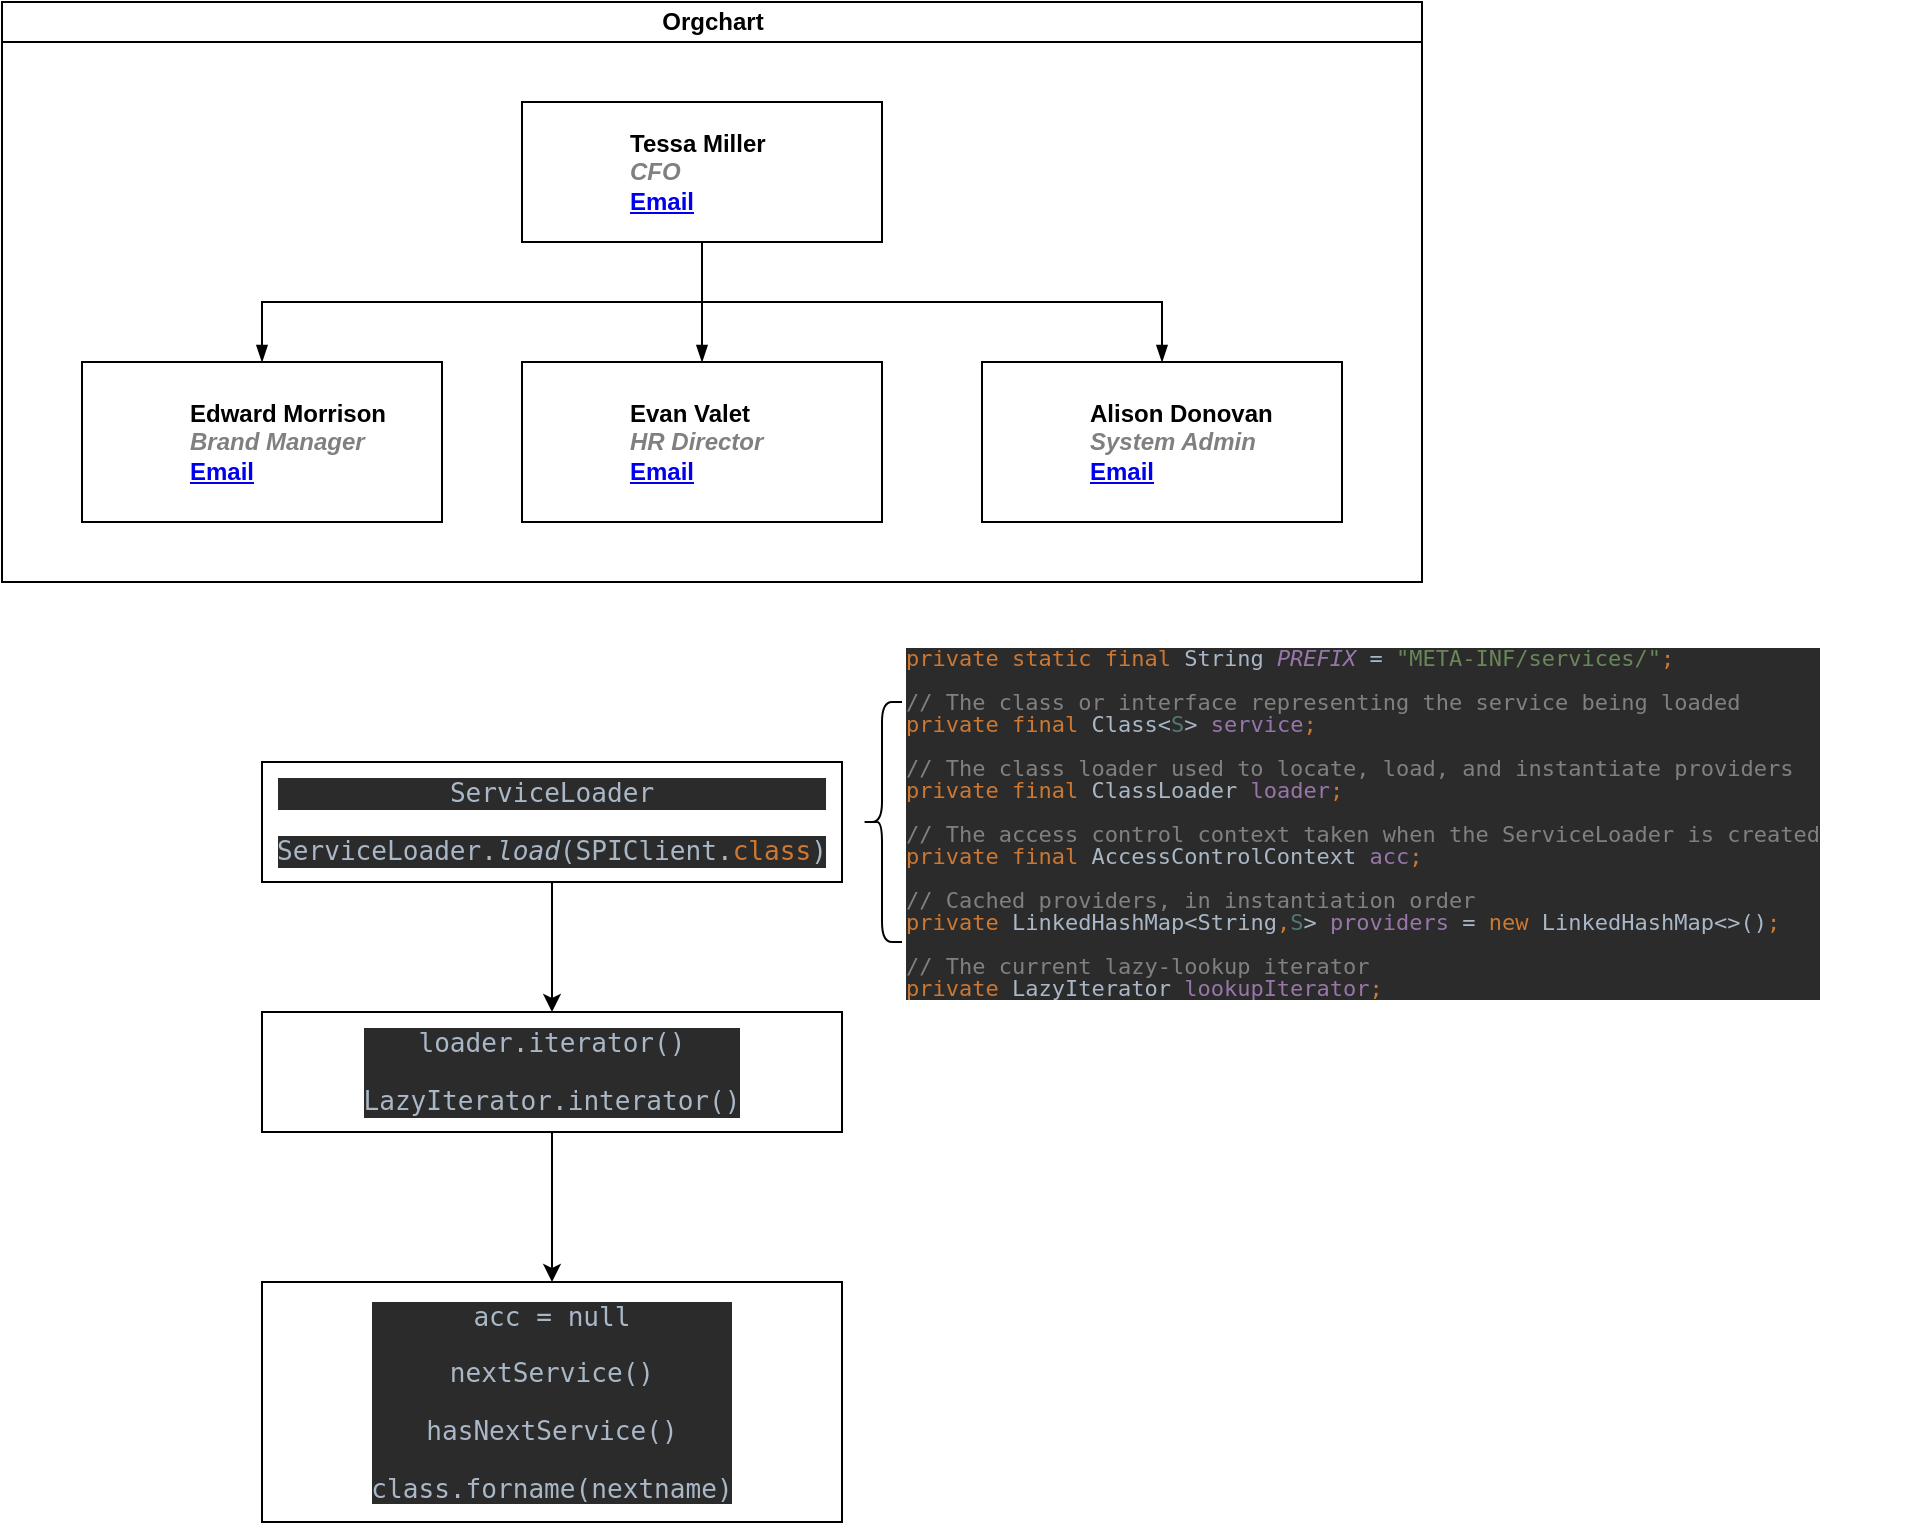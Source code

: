 <mxfile version="14.7.9" type="github">
  <diagram id="prtHgNgQTEPvFCAcTncT" name="Page-1">
    <mxGraphModel dx="2066" dy="1129" grid="1" gridSize="10" guides="1" tooltips="1" connect="1" arrows="1" fold="1" page="1" pageScale="1" pageWidth="827" pageHeight="1169" math="0" shadow="0">
      <root>
        <mxCell id="0" />
        <mxCell id="1" parent="0" />
        <mxCell id="dNxyNK7c78bLwvsdeMH5-11" value="Orgchart" style="swimlane;html=1;startSize=20;horizontal=1;containerType=tree;glass=0;" parent="1" vertex="1">
          <mxGeometry x="40" y="80" width="710" height="290" as="geometry" />
        </mxCell>
        <UserObject label="%name%&lt;br&gt;&lt;i style=&quot;color: gray&quot;&gt;%position%&lt;/i&gt;&lt;br&gt;&lt;a href=&quot;mailto:%email%&quot;&gt;Email&lt;/a&gt;" name="Tessa Miller" position="CFO" location="Office 1" email="me@example.com" placeholders="1" link="https://www.draw.io" id="dNxyNK7c78bLwvsdeMH5-12">
          <mxCell style="label;image=https://cdn3.iconfinder.com/data/icons/user-avatars-1/512/users-3-128.png;whiteSpace=wrap;html=1;rounded=0;glass=0;treeMoving=1;treeFolding=1;" parent="dNxyNK7c78bLwvsdeMH5-11" vertex="1">
            <mxGeometry x="260" y="50" width="180" height="70" as="geometry" />
          </mxCell>
        </UserObject>
        <mxCell id="dNxyNK7c78bLwvsdeMH5-13" value="" style="endArrow=blockThin;endFill=1;fontSize=11;edgeStyle=elbowEdgeStyle;elbow=vertical;rounded=0;" parent="dNxyNK7c78bLwvsdeMH5-11" source="dNxyNK7c78bLwvsdeMH5-12" target="dNxyNK7c78bLwvsdeMH5-14" edge="1">
          <mxGeometry relative="1" as="geometry" />
        </mxCell>
        <UserObject label="%name%&lt;br&gt;&lt;i style=&quot;color: gray&quot;&gt;%position%&lt;/i&gt;&lt;br&gt;&lt;a href=&quot;mailto:%email%&quot;&gt;Email&lt;/a&gt;" name="Edward Morrison" position="Brand Manager" location="Office 2" email="me@example.com" placeholders="1" link="https://www.draw.io" id="dNxyNK7c78bLwvsdeMH5-14">
          <mxCell style="label;image=https://cdn3.iconfinder.com/data/icons/user-avatars-1/512/users-10-3-128.png;whiteSpace=wrap;html=1;rounded=0;glass=0;treeFolding=1;treeMoving=1;" parent="dNxyNK7c78bLwvsdeMH5-11" vertex="1">
            <mxGeometry x="40" y="180" width="180" height="80" as="geometry" />
          </mxCell>
        </UserObject>
        <mxCell id="dNxyNK7c78bLwvsdeMH5-15" value="" style="endArrow=blockThin;endFill=1;fontSize=11;edgeStyle=elbowEdgeStyle;elbow=vertical;rounded=0;" parent="dNxyNK7c78bLwvsdeMH5-11" source="dNxyNK7c78bLwvsdeMH5-12" target="dNxyNK7c78bLwvsdeMH5-16" edge="1">
          <mxGeometry relative="1" as="geometry" />
        </mxCell>
        <UserObject label="%name%&lt;br&gt;&lt;i style=&quot;color: gray&quot;&gt;%position%&lt;/i&gt;&lt;br&gt;&lt;a href=&quot;mailto:%email%&quot;&gt;Email&lt;/a&gt;" name="Evan Valet" position="HR Director" location="Office 4" email="me@example.com" placeholders="1" link="https://www.draw.io" id="dNxyNK7c78bLwvsdeMH5-16">
          <mxCell style="label;image=https://cdn3.iconfinder.com/data/icons/user-avatars-1/512/users-9-2-128.png;whiteSpace=wrap;html=1;rounded=0;glass=0;treeFolding=1;treeMoving=1;" parent="dNxyNK7c78bLwvsdeMH5-11" vertex="1">
            <mxGeometry x="260" y="180" width="180" height="80" as="geometry" />
          </mxCell>
        </UserObject>
        <mxCell id="dNxyNK7c78bLwvsdeMH5-17" value="" style="endArrow=blockThin;endFill=1;fontSize=11;edgeStyle=elbowEdgeStyle;elbow=vertical;rounded=0;" parent="dNxyNK7c78bLwvsdeMH5-11" source="dNxyNK7c78bLwvsdeMH5-12" target="dNxyNK7c78bLwvsdeMH5-18" edge="1">
          <mxGeometry relative="1" as="geometry" />
        </mxCell>
        <UserObject label="%name%&lt;br&gt;&lt;i style=&quot;color: gray&quot;&gt;%position%&lt;/i&gt;&lt;br&gt;&lt;a href=&quot;mailto:%email%&quot;&gt;Email&lt;/a&gt;" name="Alison Donovan" position="System Admin" location="Office 3" email="me@example.com" placeholders="1" link="https://www.draw.io" id="dNxyNK7c78bLwvsdeMH5-18">
          <mxCell style="label;image=https://cdn3.iconfinder.com/data/icons/user-avatars-1/512/users-2-128.png;whiteSpace=wrap;html=1;rounded=0;glass=0;" parent="dNxyNK7c78bLwvsdeMH5-11" vertex="1">
            <mxGeometry x="490" y="180" width="180" height="80" as="geometry" />
          </mxCell>
        </UserObject>
        <mxCell id="3tNAwGUX28gLjgbRkF9K-8" style="edgeStyle=orthogonalEdgeStyle;rounded=0;orthogonalLoop=1;jettySize=auto;html=1;exitX=0.5;exitY=1;exitDx=0;exitDy=0;entryX=0.5;entryY=0;entryDx=0;entryDy=0;fontSize=11;" edge="1" parent="1" source="3tNAwGUX28gLjgbRkF9K-1" target="3tNAwGUX28gLjgbRkF9K-7">
          <mxGeometry relative="1" as="geometry" />
        </mxCell>
        <mxCell id="3tNAwGUX28gLjgbRkF9K-1" value="&lt;pre style=&quot;background-color: #2b2b2b ; color: #a9b7c6 ; font-family: &amp;#34;jetbrains mono&amp;#34; , monospace ; font-size: 9.8pt&quot;&gt;&lt;pre style=&quot;font-family: &amp;#34;jetbrains mono&amp;#34; , monospace ; font-size: 9.8pt&quot;&gt;ServiceLoader&lt;/pre&gt;&lt;/pre&gt;&lt;pre style=&quot;background-color: #2b2b2b ; color: #a9b7c6 ; font-family: &amp;#34;jetbrains mono&amp;#34; , monospace ; font-size: 9.8pt&quot;&gt;ServiceLoader.&lt;span style=&quot;font-style: italic&quot;&gt;load&lt;/span&gt;(SPIClient.&lt;span style=&quot;color: #cc7832&quot;&gt;class&lt;/span&gt;)&lt;/pre&gt;" style="rounded=0;whiteSpace=wrap;html=1;" vertex="1" parent="1">
          <mxGeometry x="170" y="460" width="290" height="60" as="geometry" />
        </mxCell>
        <mxCell id="3tNAwGUX28gLjgbRkF9K-2" value="" style="shape=curlyBracket;whiteSpace=wrap;html=1;rounded=1;" vertex="1" parent="1">
          <mxGeometry x="470" y="430" width="20" height="120" as="geometry" />
        </mxCell>
        <mxCell id="3tNAwGUX28gLjgbRkF9K-3" value="&lt;pre style=&quot;background-color: rgb(43, 43, 43); color: rgb(169, 183, 198); font-family: &amp;quot;jetbrains mono&amp;quot;, monospace; line-height: 100%; font-size: 11px;&quot;&gt;&lt;font style=&quot;font-size: 11px;&quot;&gt;&lt;span style=&quot;color: rgb(204, 120, 50); font-size: 11px;&quot;&gt;private static final &lt;/span&gt;String &lt;span style=&quot;color: rgb(152, 118, 170); font-style: italic; font-size: 11px;&quot;&gt;PREFIX &lt;/span&gt;= &lt;span style=&quot;color: rgb(106, 135, 89); font-size: 11px;&quot;&gt;&quot;META-INF/services/&quot;&lt;/span&gt;&lt;span style=&quot;color: rgb(204, 120, 50); font-size: 11px;&quot;&gt;;&lt;br style=&quot;font-size: 11px;&quot;&gt;&lt;/span&gt;&lt;span style=&quot;color: rgb(204, 120, 50); font-size: 11px;&quot;&gt;&lt;br style=&quot;font-size: 11px;&quot;&gt;&lt;/span&gt;&lt;span style=&quot;color: rgb(128, 128, 128); font-size: 11px;&quot;&gt;// The class or interface representing the service being loaded&lt;br style=&quot;font-size: 11px;&quot;&gt;&lt;/span&gt;&lt;span style=&quot;color: rgb(204, 120, 50); font-size: 11px;&quot;&gt;private final &lt;/span&gt;Class&amp;lt;&lt;span style=&quot;color: rgb(80, 120, 116); font-size: 11px;&quot;&gt;S&lt;/span&gt;&amp;gt; &lt;span style=&quot;color: rgb(152, 118, 170); font-size: 11px;&quot;&gt;service&lt;/span&gt;&lt;span style=&quot;color: rgb(204, 120, 50); font-size: 11px;&quot;&gt;;&lt;br style=&quot;font-size: 11px;&quot;&gt;&lt;/span&gt;&lt;span style=&quot;color: rgb(204, 120, 50); font-size: 11px;&quot;&gt;&lt;br style=&quot;font-size: 11px;&quot;&gt;&lt;/span&gt;&lt;span style=&quot;color: rgb(128, 128, 128); font-size: 11px;&quot;&gt;// The class loader used to locate, load, and instantiate providers&lt;br style=&quot;font-size: 11px;&quot;&gt;&lt;/span&gt;&lt;span style=&quot;color: rgb(204, 120, 50); font-size: 11px;&quot;&gt;private final &lt;/span&gt;ClassLoader &lt;span style=&quot;color: rgb(152, 118, 170); font-size: 11px;&quot;&gt;loader&lt;/span&gt;&lt;span style=&quot;color: rgb(204, 120, 50); font-size: 11px;&quot;&gt;;&lt;br style=&quot;font-size: 11px;&quot;&gt;&lt;/span&gt;&lt;span style=&quot;color: rgb(204, 120, 50); font-size: 11px;&quot;&gt;&lt;br style=&quot;font-size: 11px;&quot;&gt;&lt;/span&gt;&lt;span style=&quot;color: rgb(128, 128, 128); font-size: 11px;&quot;&gt;// The access control context taken when the ServiceLoader is created&lt;br style=&quot;font-size: 11px;&quot;&gt;&lt;/span&gt;&lt;span style=&quot;color: rgb(204, 120, 50); font-size: 11px;&quot;&gt;private final &lt;/span&gt;AccessControlContext &lt;span style=&quot;color: rgb(152, 118, 170); font-size: 11px;&quot;&gt;acc&lt;/span&gt;&lt;span style=&quot;color: rgb(204, 120, 50); font-size: 11px;&quot;&gt;;&lt;br style=&quot;font-size: 11px;&quot;&gt;&lt;/span&gt;&lt;span style=&quot;color: rgb(204, 120, 50); font-size: 11px;&quot;&gt;&lt;br style=&quot;font-size: 11px;&quot;&gt;&lt;/span&gt;&lt;span style=&quot;color: rgb(128, 128, 128); font-size: 11px;&quot;&gt;// Cached providers, in instantiation order&lt;br style=&quot;font-size: 11px;&quot;&gt;&lt;/span&gt;&lt;span style=&quot;color: rgb(204, 120, 50); font-size: 11px;&quot;&gt;private &lt;/span&gt;LinkedHashMap&amp;lt;String&lt;span style=&quot;color: rgb(204, 120, 50); font-size: 11px;&quot;&gt;,&lt;/span&gt;&lt;span style=&quot;color: rgb(80, 120, 116); font-size: 11px;&quot;&gt;S&lt;/span&gt;&amp;gt; &lt;span style=&quot;color: rgb(152, 118, 170); font-size: 11px;&quot;&gt;providers &lt;/span&gt;= &lt;span style=&quot;color: rgb(204, 120, 50); font-size: 11px;&quot;&gt;new &lt;/span&gt;LinkedHashMap&amp;lt;&amp;gt;()&lt;span style=&quot;color: rgb(204, 120, 50); font-size: 11px;&quot;&gt;;&lt;br style=&quot;font-size: 11px;&quot;&gt;&lt;/span&gt;&lt;span style=&quot;color: rgb(204, 120, 50); font-size: 11px;&quot;&gt;&lt;br style=&quot;font-size: 11px;&quot;&gt;&lt;/span&gt;&lt;span style=&quot;color: rgb(128, 128, 128); font-size: 11px;&quot;&gt;// The current lazy-lookup iterator&lt;br style=&quot;font-size: 11px;&quot;&gt;&lt;/span&gt;&lt;span style=&quot;color: rgb(204, 120, 50); font-size: 11px;&quot;&gt;private &lt;/span&gt;LazyIterator &lt;span style=&quot;color: rgb(152, 118, 170); font-size: 11px;&quot;&gt;lookupIterator&lt;/span&gt;&lt;/font&gt;&lt;span style=&quot;color: rgb(204, 120, 50); font-size: 11px;&quot;&gt;&lt;font style=&quot;font-size: 11px;&quot;&gt;;&lt;/font&gt;&lt;span style=&quot;font-size: 11px;&quot;&gt;&lt;br style=&quot;font-size: 11px;&quot;&gt;&lt;/span&gt;&lt;/span&gt;&lt;/pre&gt;" style="text;html=1;align=left;verticalAlign=middle;resizable=0;points=[];autosize=1;strokeColor=none;fontSize=11;" vertex="1" parent="1">
          <mxGeometry x="490" y="380" width="510" height="220" as="geometry" />
        </mxCell>
        <mxCell id="3tNAwGUX28gLjgbRkF9K-10" style="edgeStyle=orthogonalEdgeStyle;rounded=0;orthogonalLoop=1;jettySize=auto;html=1;exitX=0.5;exitY=1;exitDx=0;exitDy=0;entryX=0.5;entryY=0;entryDx=0;entryDy=0;fontSize=11;" edge="1" parent="1" source="3tNAwGUX28gLjgbRkF9K-7" target="3tNAwGUX28gLjgbRkF9K-9">
          <mxGeometry relative="1" as="geometry" />
        </mxCell>
        <mxCell id="3tNAwGUX28gLjgbRkF9K-7" value="&lt;pre style=&quot;background-color: #2b2b2b ; color: #a9b7c6 ; font-family: &amp;#34;jetbrains mono&amp;#34; , monospace ; font-size: 9.8pt&quot;&gt;&lt;pre style=&quot;font-family: &amp;#34;jetbrains mono&amp;#34; , monospace ; font-size: 9.8pt&quot;&gt;loader.iterator()&lt;/pre&gt;&lt;pre style=&quot;font-family: &amp;#34;jetbrains mono&amp;#34; , monospace ; font-size: 9.8pt&quot;&gt;&lt;pre style=&quot;font-family: &amp;#34;jetbrains mono&amp;#34; , monospace ; font-size: 9.8pt&quot;&gt;LazyIterator.interator()&lt;/pre&gt;&lt;/pre&gt;&lt;/pre&gt;" style="rounded=0;whiteSpace=wrap;html=1;" vertex="1" parent="1">
          <mxGeometry x="170" y="585" width="290" height="60" as="geometry" />
        </mxCell>
        <mxCell id="3tNAwGUX28gLjgbRkF9K-9" value="&lt;pre style=&quot;background-color: #2b2b2b ; color: #a9b7c6 ; font-family: &amp;#34;jetbrains mono&amp;#34; , monospace ; font-size: 9.8pt&quot;&gt;&lt;pre style=&quot;font-family: &amp;#34;jetbrains mono&amp;#34; , monospace ; font-size: 9.8pt&quot;&gt;acc = null&lt;/pre&gt;&lt;pre style=&quot;font-family: &amp;#34;jetbrains mono&amp;#34; , monospace ; font-size: 9.8pt&quot;&gt;nextService()&lt;/pre&gt;&lt;pre style=&quot;font-family: &amp;#34;jetbrains mono&amp;#34; , monospace ; font-size: 9.8pt&quot;&gt;&lt;pre style=&quot;font-family: &amp;#34;jetbrains mono&amp;#34; , monospace ; font-size: 9.8pt&quot;&gt;hasNextService()&lt;/pre&gt;&lt;pre style=&quot;font-family: &amp;#34;jetbrains mono&amp;#34; , monospace ; font-size: 9.8pt&quot;&gt;class.forname(nextname)&lt;/pre&gt;&lt;/pre&gt;&lt;/pre&gt;" style="rounded=0;whiteSpace=wrap;html=1;" vertex="1" parent="1">
          <mxGeometry x="170" y="720" width="290" height="120" as="geometry" />
        </mxCell>
      </root>
    </mxGraphModel>
  </diagram>
</mxfile>
